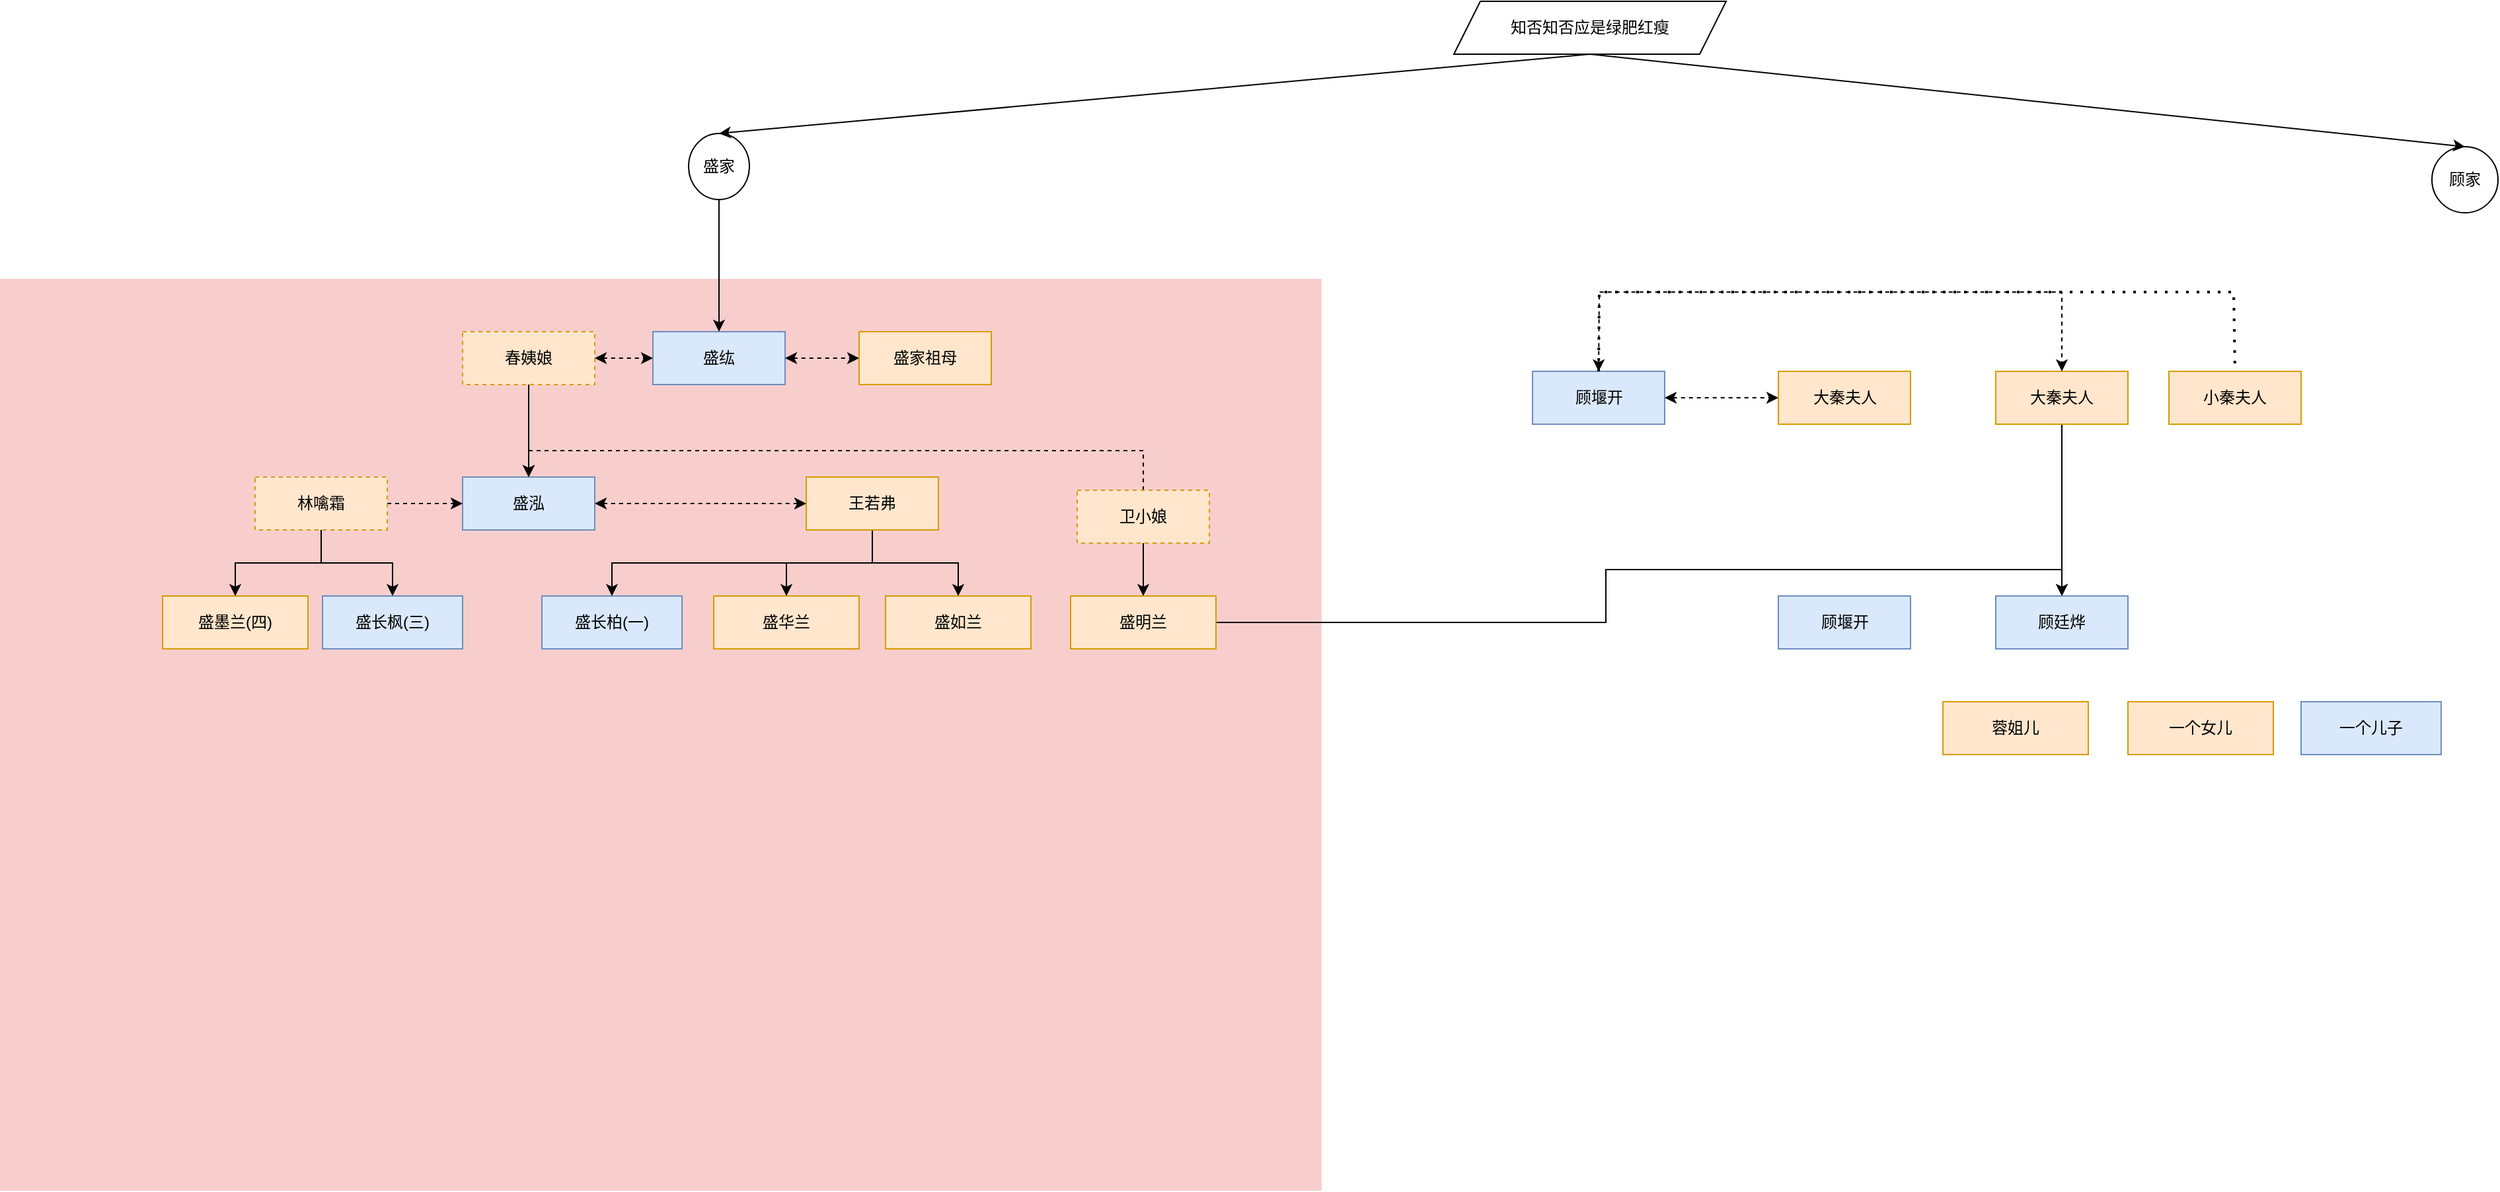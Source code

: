 <mxfile version="23.1.4" type="github">
  <diagram name="Page-1" id="e3a06f82-3646-2815-327d-82caf3d4e204">
    <mxGraphModel dx="6530" dy="5369" grid="1" gridSize="10" guides="1" tooltips="1" connect="1" arrows="1" fold="1" page="1" pageScale="1.5" pageWidth="1169" pageHeight="826" background="none" math="0" shadow="0">
      <root>
        <mxCell id="0" style=";html=1;" />
        <mxCell id="1" style=";html=1;" parent="0" />
        <mxCell id="qeWwrRHILzP10hV6NdzV-12" value="" style="whiteSpace=wrap;html=1;fillColor=#f8cecc;fontSize=14;strokeColor=none;verticalAlign=top;" parent="1" vertex="1">
          <mxGeometry x="110" y="-80" width="1000" height="690" as="geometry" />
        </mxCell>
        <mxCell id="qeWwrRHILzP10hV6NdzV-42" value="" style="edgeStyle=orthogonalEdgeStyle;rounded=0;orthogonalLoop=1;jettySize=auto;html=1;exitX=0.5;exitY=1;exitDx=0;exitDy=0;" parent="1" source="KvXDZKAQtkTupum_VZ-A-2" target="qeWwrRHILzP10hV6NdzV-16" edge="1">
          <mxGeometry relative="1" as="geometry" />
        </mxCell>
        <mxCell id="qeWwrRHILzP10hV6NdzV-14" value="盛纮" style="rounded=0;whiteSpace=wrap;html=1;fillColor=#dae8fc;strokeColor=#6c8ebf;" parent="1" vertex="1">
          <mxGeometry x="604" y="-40" width="100" height="40" as="geometry" />
        </mxCell>
        <mxCell id="qeWwrRHILzP10hV6NdzV-15" value="盛家祖母" style="rounded=0;whiteSpace=wrap;html=1;fillColor=#ffe6cc;strokeColor=#d79b00;" parent="1" vertex="1">
          <mxGeometry x="760" y="-40" width="100" height="40" as="geometry" />
        </mxCell>
        <mxCell id="qeWwrRHILzP10hV6NdzV-16" value="盛泓" style="rounded=0;whiteSpace=wrap;html=1;fillColor=#dae8fc;strokeColor=#6c8ebf;" parent="1" vertex="1">
          <mxGeometry x="460" y="70" width="100" height="40" as="geometry" />
        </mxCell>
        <mxCell id="qeWwrRHILzP10hV6NdzV-18" value="顾家" style="ellipse;whiteSpace=wrap;html=1;aspect=fixed;" parent="1" vertex="1">
          <mxGeometry x="1950" y="-180" width="50" height="50" as="geometry" />
        </mxCell>
        <mxCell id="qeWwrRHILzP10hV6NdzV-19" value="知否知否应是绿肥红瘦" style="shape=parallelogram;perimeter=parallelogramPerimeter;whiteSpace=wrap;html=1;fixedSize=1;" parent="1" vertex="1">
          <mxGeometry x="1210" y="-290" width="206" height="40" as="geometry" />
        </mxCell>
        <mxCell id="qeWwrRHILzP10hV6NdzV-20" value="盛家" style="ellipse;whiteSpace=wrap;html=1;" parent="1" vertex="1">
          <mxGeometry x="631" y="-190" width="46" height="50" as="geometry" />
        </mxCell>
        <mxCell id="qeWwrRHILzP10hV6NdzV-22" value="" style="endArrow=classic;html=1;rounded=0;exitX=0.5;exitY=1;exitDx=0;exitDy=0;entryX=0.5;entryY=0;entryDx=0;entryDy=0;" parent="1" source="qeWwrRHILzP10hV6NdzV-19" target="qeWwrRHILzP10hV6NdzV-20" edge="1">
          <mxGeometry width="50" height="50" relative="1" as="geometry">
            <mxPoint x="870" y="-330" as="sourcePoint" />
            <mxPoint x="920" y="-380" as="targetPoint" />
          </mxGeometry>
        </mxCell>
        <mxCell id="qeWwrRHILzP10hV6NdzV-23" value="" style="endArrow=classic;html=1;rounded=0;exitX=0.5;exitY=1;exitDx=0;exitDy=0;entryX=0.5;entryY=0;entryDx=0;entryDy=0;" parent="1" source="qeWwrRHILzP10hV6NdzV-19" target="qeWwrRHILzP10hV6NdzV-18" edge="1">
          <mxGeometry width="50" height="50" relative="1" as="geometry">
            <mxPoint x="887" y="-290" as="sourcePoint" />
            <mxPoint x="647" y="-180" as="targetPoint" />
          </mxGeometry>
        </mxCell>
        <mxCell id="qeWwrRHILzP10hV6NdzV-24" value="" style="endArrow=classic;html=1;rounded=0;exitX=0.5;exitY=1;exitDx=0;exitDy=0;" parent="1" source="qeWwrRHILzP10hV6NdzV-20" target="qeWwrRHILzP10hV6NdzV-14" edge="1">
          <mxGeometry width="50" height="50" relative="1" as="geometry">
            <mxPoint x="897" y="-280" as="sourcePoint" />
            <mxPoint x="657" y="-170" as="targetPoint" />
          </mxGeometry>
        </mxCell>
        <mxCell id="qeWwrRHILzP10hV6NdzV-25" value="" style="endArrow=classic;startArrow=classic;html=1;rounded=0;exitX=1;exitY=0.5;exitDx=0;exitDy=0;dashed=1;" parent="1" source="qeWwrRHILzP10hV6NdzV-14" target="qeWwrRHILzP10hV6NdzV-15" edge="1">
          <mxGeometry width="50" height="50" relative="1" as="geometry">
            <mxPoint x="730" y="120" as="sourcePoint" />
            <mxPoint x="780" y="70" as="targetPoint" />
          </mxGeometry>
        </mxCell>
        <mxCell id="qeWwrRHILzP10hV6NdzV-26" value="盛长柏(一)" style="rounded=0;whiteSpace=wrap;html=1;fillColor=#dae8fc;strokeColor=#6c8ebf;" parent="1" vertex="1">
          <mxGeometry x="520" y="160" width="106" height="40" as="geometry" />
        </mxCell>
        <mxCell id="qeWwrRHILzP10hV6NdzV-28" value="盛如兰" style="whiteSpace=wrap;html=1;fillColor=#ffe6cc;strokeColor=#d79b00;rounded=0;" parent="1" vertex="1">
          <mxGeometry x="780" y="160" width="110" height="40" as="geometry" />
        </mxCell>
        <mxCell id="qeWwrRHILzP10hV6NdzV-32" value="盛墨兰(四)" style="whiteSpace=wrap;html=1;fillColor=#ffe6cc;strokeColor=#d79b00;rounded=0;" parent="1" vertex="1">
          <mxGeometry x="233" y="160" width="110" height="40" as="geometry" />
        </mxCell>
        <mxCell id="KvXDZKAQtkTupum_VZ-A-16" style="edgeStyle=orthogonalEdgeStyle;rounded=0;orthogonalLoop=1;jettySize=auto;html=1;exitX=1;exitY=0.5;exitDx=0;exitDy=0;entryX=0.5;entryY=0;entryDx=0;entryDy=0;" edge="1" parent="1" source="qeWwrRHILzP10hV6NdzV-33" target="qeWwrRHILzP10hV6NdzV-109">
          <mxGeometry relative="1" as="geometry" />
        </mxCell>
        <mxCell id="qeWwrRHILzP10hV6NdzV-33" value="盛明兰" style="whiteSpace=wrap;html=1;fillColor=#ffe6cc;strokeColor=#d79b00;rounded=0;" parent="1" vertex="1">
          <mxGeometry x="920" y="160" width="110" height="40" as="geometry" />
        </mxCell>
        <mxCell id="qeWwrRHILzP10hV6NdzV-34" value="盛华兰" style="whiteSpace=wrap;html=1;fillColor=#ffe6cc;strokeColor=#d79b00;rounded=0;" parent="1" vertex="1">
          <mxGeometry x="650" y="160" width="110" height="40" as="geometry" />
        </mxCell>
        <mxCell id="qeWwrRHILzP10hV6NdzV-36" value="盛长枫(三)" style="rounded=0;whiteSpace=wrap;html=1;fillColor=#dae8fc;strokeColor=#6c8ebf;" parent="1" vertex="1">
          <mxGeometry x="354" y="160" width="106" height="40" as="geometry" />
        </mxCell>
        <mxCell id="KvXDZKAQtkTupum_VZ-A-11" style="edgeStyle=orthogonalEdgeStyle;rounded=0;orthogonalLoop=1;jettySize=auto;html=1;exitX=0.5;exitY=1;exitDx=0;exitDy=0;entryX=0.5;entryY=0;entryDx=0;entryDy=0;" edge="1" parent="1" source="qeWwrRHILzP10hV6NdzV-44" target="qeWwrRHILzP10hV6NdzV-28">
          <mxGeometry relative="1" as="geometry" />
        </mxCell>
        <mxCell id="KvXDZKAQtkTupum_VZ-A-12" style="edgeStyle=orthogonalEdgeStyle;rounded=0;orthogonalLoop=1;jettySize=auto;html=1;exitX=0.5;exitY=1;exitDx=0;exitDy=0;entryX=0.5;entryY=0;entryDx=0;entryDy=0;" edge="1" parent="1" source="qeWwrRHILzP10hV6NdzV-44" target="qeWwrRHILzP10hV6NdzV-34">
          <mxGeometry relative="1" as="geometry" />
        </mxCell>
        <mxCell id="KvXDZKAQtkTupum_VZ-A-13" style="edgeStyle=orthogonalEdgeStyle;rounded=0;orthogonalLoop=1;jettySize=auto;html=1;exitX=0.5;exitY=1;exitDx=0;exitDy=0;entryX=0.5;entryY=0;entryDx=0;entryDy=0;" edge="1" parent="1" source="qeWwrRHILzP10hV6NdzV-44" target="qeWwrRHILzP10hV6NdzV-26">
          <mxGeometry relative="1" as="geometry" />
        </mxCell>
        <mxCell id="qeWwrRHILzP10hV6NdzV-44" value="王若弗" style="rounded=0;whiteSpace=wrap;html=1;fillColor=#ffe6cc;strokeColor=#d79b00;" parent="1" vertex="1">
          <mxGeometry x="720" y="70" width="100" height="40" as="geometry" />
        </mxCell>
        <mxCell id="qeWwrRHILzP10hV6NdzV-45" value="" style="endArrow=classic;startArrow=classic;html=1;rounded=0;exitX=1;exitY=0.5;exitDx=0;exitDy=0;dashed=1;entryX=0;entryY=0.5;entryDx=0;entryDy=0;" parent="1" source="qeWwrRHILzP10hV6NdzV-16" target="qeWwrRHILzP10hV6NdzV-44" edge="1">
          <mxGeometry width="50" height="50" relative="1" as="geometry">
            <mxPoint x="713" y="100" as="sourcePoint" />
            <mxPoint x="799" y="100" as="targetPoint" />
          </mxGeometry>
        </mxCell>
        <mxCell id="qeWwrRHILzP10hV6NdzV-106" value="" style="edgeStyle=orthogonalEdgeStyle;rounded=0;orthogonalLoop=1;jettySize=auto;html=1;exitX=0.5;exitY=1;exitDx=0;exitDy=0;entryX=0.5;entryY=0;entryDx=0;entryDy=0;" parent="1" source="qeWwrRHILzP10hV6NdzV-123" target="qeWwrRHILzP10hV6NdzV-109" edge="1">
          <mxGeometry relative="1" as="geometry">
            <mxPoint x="1640.962" y="80" as="targetPoint" />
          </mxGeometry>
        </mxCell>
        <mxCell id="qeWwrRHILzP10hV6NdzV-107" value="顾堰开" style="rounded=0;whiteSpace=wrap;html=1;fillColor=#dae8fc;strokeColor=#6c8ebf;" parent="1" vertex="1">
          <mxGeometry x="1269.5" y="-10" width="100" height="40" as="geometry" />
        </mxCell>
        <mxCell id="qeWwrRHILzP10hV6NdzV-108" value="大秦夫人" style="rounded=0;whiteSpace=wrap;html=1;fillColor=#ffe6cc;strokeColor=#d79b00;" parent="1" vertex="1">
          <mxGeometry x="1455.5" y="-10" width="100" height="40" as="geometry" />
        </mxCell>
        <mxCell id="qeWwrRHILzP10hV6NdzV-109" value="顾廷烨" style="rounded=0;whiteSpace=wrap;html=1;fillColor=#dae8fc;strokeColor=#6c8ebf;" parent="1" vertex="1">
          <mxGeometry x="1620" y="160" width="100" height="40" as="geometry" />
        </mxCell>
        <mxCell id="qeWwrRHILzP10hV6NdzV-110" value="" style="endArrow=classic;startArrow=classic;html=1;rounded=0;exitX=1;exitY=0.5;exitDx=0;exitDy=0;dashed=1;" parent="1" source="qeWwrRHILzP10hV6NdzV-107" target="qeWwrRHILzP10hV6NdzV-108" edge="1">
          <mxGeometry width="50" height="50" relative="1" as="geometry">
            <mxPoint x="1395.5" y="150" as="sourcePoint" />
            <mxPoint x="1445.5" y="100" as="targetPoint" />
          </mxGeometry>
        </mxCell>
        <mxCell id="qeWwrRHILzP10hV6NdzV-111" value="一个儿子" style="rounded=0;whiteSpace=wrap;html=1;fillColor=#dae8fc;strokeColor=#6c8ebf;" parent="1" vertex="1">
          <mxGeometry x="1851" y="240" width="106" height="40" as="geometry" />
        </mxCell>
        <mxCell id="qeWwrRHILzP10hV6NdzV-113" value="蓉姐儿" style="whiteSpace=wrap;html=1;fillColor=#ffe6cc;strokeColor=#d79b00;rounded=0;" parent="1" vertex="1">
          <mxGeometry x="1580" y="240" width="110" height="40" as="geometry" />
        </mxCell>
        <mxCell id="qeWwrRHILzP10hV6NdzV-115" value="一个女儿" style="whiteSpace=wrap;html=1;fillColor=#ffe6cc;strokeColor=#d79b00;rounded=0;" parent="1" vertex="1">
          <mxGeometry x="1720" y="240" width="110" height="40" as="geometry" />
        </mxCell>
        <mxCell id="qeWwrRHILzP10hV6NdzV-120" value="小秦夫人" style="rounded=0;whiteSpace=wrap;html=1;fillColor=#ffe6cc;strokeColor=#d79b00;" parent="1" vertex="1">
          <mxGeometry x="1751" y="-10" width="100" height="40" as="geometry" />
        </mxCell>
        <mxCell id="qeWwrRHILzP10hV6NdzV-122" value="" style="endArrow=none;dashed=1;html=1;dashPattern=1 3;strokeWidth=2;rounded=0;exitX=0.5;exitY=0;exitDx=0;exitDy=0;entryX=0.5;entryY=0;entryDx=0;entryDy=0;" parent="1" source="qeWwrRHILzP10hV6NdzV-107" target="qeWwrRHILzP10hV6NdzV-120" edge="1">
          <mxGeometry width="50" height="50" relative="1" as="geometry">
            <mxPoint x="1328.75" y="-20" as="sourcePoint" />
            <mxPoint x="1539.25" y="-90" as="targetPoint" />
            <Array as="points">
              <mxPoint x="1320" y="-70" />
              <mxPoint x="1800" y="-70" />
            </Array>
          </mxGeometry>
        </mxCell>
        <mxCell id="qeWwrRHILzP10hV6NdzV-123" value="大秦夫人" style="rounded=0;whiteSpace=wrap;html=1;fillColor=#ffe6cc;strokeColor=#d79b00;" parent="1" vertex="1">
          <mxGeometry x="1620" y="-10" width="100" height="40" as="geometry" />
        </mxCell>
        <mxCell id="qeWwrRHILzP10hV6NdzV-124" value="" style="endArrow=classic;startArrow=classic;html=1;rounded=0;exitX=0.5;exitY=0;exitDx=0;exitDy=0;dashed=1;" parent="1" source="qeWwrRHILzP10hV6NdzV-107" target="qeWwrRHILzP10hV6NdzV-123" edge="1">
          <mxGeometry width="50" height="50" relative="1" as="geometry">
            <mxPoint x="1570" y="10" as="sourcePoint" />
            <mxPoint x="1645.5" y="100" as="targetPoint" />
            <Array as="points">
              <mxPoint x="1320" y="-70" />
              <mxPoint x="1670" y="-70" />
            </Array>
          </mxGeometry>
        </mxCell>
        <mxCell id="KvXDZKAQtkTupum_VZ-A-2" value="春姨娘" style="rounded=0;whiteSpace=wrap;html=1;fillColor=#ffe6cc;strokeColor=#d79b00;dashed=1;" vertex="1" parent="1">
          <mxGeometry x="460" y="-40" width="100" height="40" as="geometry" />
        </mxCell>
        <mxCell id="KvXDZKAQtkTupum_VZ-A-3" value="" style="endArrow=classic;startArrow=classic;html=1;rounded=0;exitX=1;exitY=0.5;exitDx=0;exitDy=0;dashed=1;entryX=0;entryY=0.5;entryDx=0;entryDy=0;" edge="1" parent="1" target="qeWwrRHILzP10hV6NdzV-14" source="KvXDZKAQtkTupum_VZ-A-2">
          <mxGeometry width="50" height="50" relative="1" as="geometry">
            <mxPoint x="390" y="-10" as="sourcePoint" />
            <mxPoint x="466" y="80" as="targetPoint" />
          </mxGeometry>
        </mxCell>
        <mxCell id="KvXDZKAQtkTupum_VZ-A-8" style="edgeStyle=orthogonalEdgeStyle;rounded=0;orthogonalLoop=1;jettySize=auto;html=1;entryX=0;entryY=0.5;entryDx=0;entryDy=0;dashed=1;" edge="1" parent="1" source="KvXDZKAQtkTupum_VZ-A-4" target="qeWwrRHILzP10hV6NdzV-16">
          <mxGeometry relative="1" as="geometry" />
        </mxCell>
        <mxCell id="KvXDZKAQtkTupum_VZ-A-9" style="edgeStyle=orthogonalEdgeStyle;rounded=0;orthogonalLoop=1;jettySize=auto;html=1;exitX=0.5;exitY=1;exitDx=0;exitDy=0;entryX=0.5;entryY=0;entryDx=0;entryDy=0;" edge="1" parent="1" source="KvXDZKAQtkTupum_VZ-A-4" target="qeWwrRHILzP10hV6NdzV-32">
          <mxGeometry relative="1" as="geometry" />
        </mxCell>
        <mxCell id="KvXDZKAQtkTupum_VZ-A-10" style="edgeStyle=orthogonalEdgeStyle;rounded=0;orthogonalLoop=1;jettySize=auto;html=1;" edge="1" parent="1" source="KvXDZKAQtkTupum_VZ-A-4" target="qeWwrRHILzP10hV6NdzV-36">
          <mxGeometry relative="1" as="geometry" />
        </mxCell>
        <mxCell id="KvXDZKAQtkTupum_VZ-A-4" value="林噙霜" style="rounded=0;whiteSpace=wrap;html=1;fillColor=#ffe6cc;strokeColor=#d79b00;dashed=1;" vertex="1" parent="1">
          <mxGeometry x="303" y="70" width="100" height="40" as="geometry" />
        </mxCell>
        <mxCell id="KvXDZKAQtkTupum_VZ-A-6" style="edgeStyle=orthogonalEdgeStyle;rounded=0;orthogonalLoop=1;jettySize=auto;html=1;exitX=0.5;exitY=0;exitDx=0;exitDy=0;entryX=0.5;entryY=0;entryDx=0;entryDy=0;dashed=1;" edge="1" parent="1" source="KvXDZKAQtkTupum_VZ-A-5" target="qeWwrRHILzP10hV6NdzV-16">
          <mxGeometry relative="1" as="geometry" />
        </mxCell>
        <mxCell id="KvXDZKAQtkTupum_VZ-A-14" style="edgeStyle=orthogonalEdgeStyle;rounded=0;orthogonalLoop=1;jettySize=auto;html=1;exitX=0.5;exitY=1;exitDx=0;exitDy=0;entryX=0.5;entryY=0;entryDx=0;entryDy=0;" edge="1" parent="1" source="KvXDZKAQtkTupum_VZ-A-5" target="qeWwrRHILzP10hV6NdzV-33">
          <mxGeometry relative="1" as="geometry" />
        </mxCell>
        <mxCell id="KvXDZKAQtkTupum_VZ-A-5" value="卫小娘" style="rounded=0;whiteSpace=wrap;html=1;fillColor=#ffe6cc;strokeColor=#d79b00;dashed=1;" vertex="1" parent="1">
          <mxGeometry x="925" y="80" width="100" height="40" as="geometry" />
        </mxCell>
        <mxCell id="KvXDZKAQtkTupum_VZ-A-15" value="顾堰开" style="rounded=0;whiteSpace=wrap;html=1;fillColor=#dae8fc;strokeColor=#6c8ebf;" vertex="1" parent="1">
          <mxGeometry x="1455.5" y="160" width="100" height="40" as="geometry" />
        </mxCell>
      </root>
    </mxGraphModel>
  </diagram>
</mxfile>
